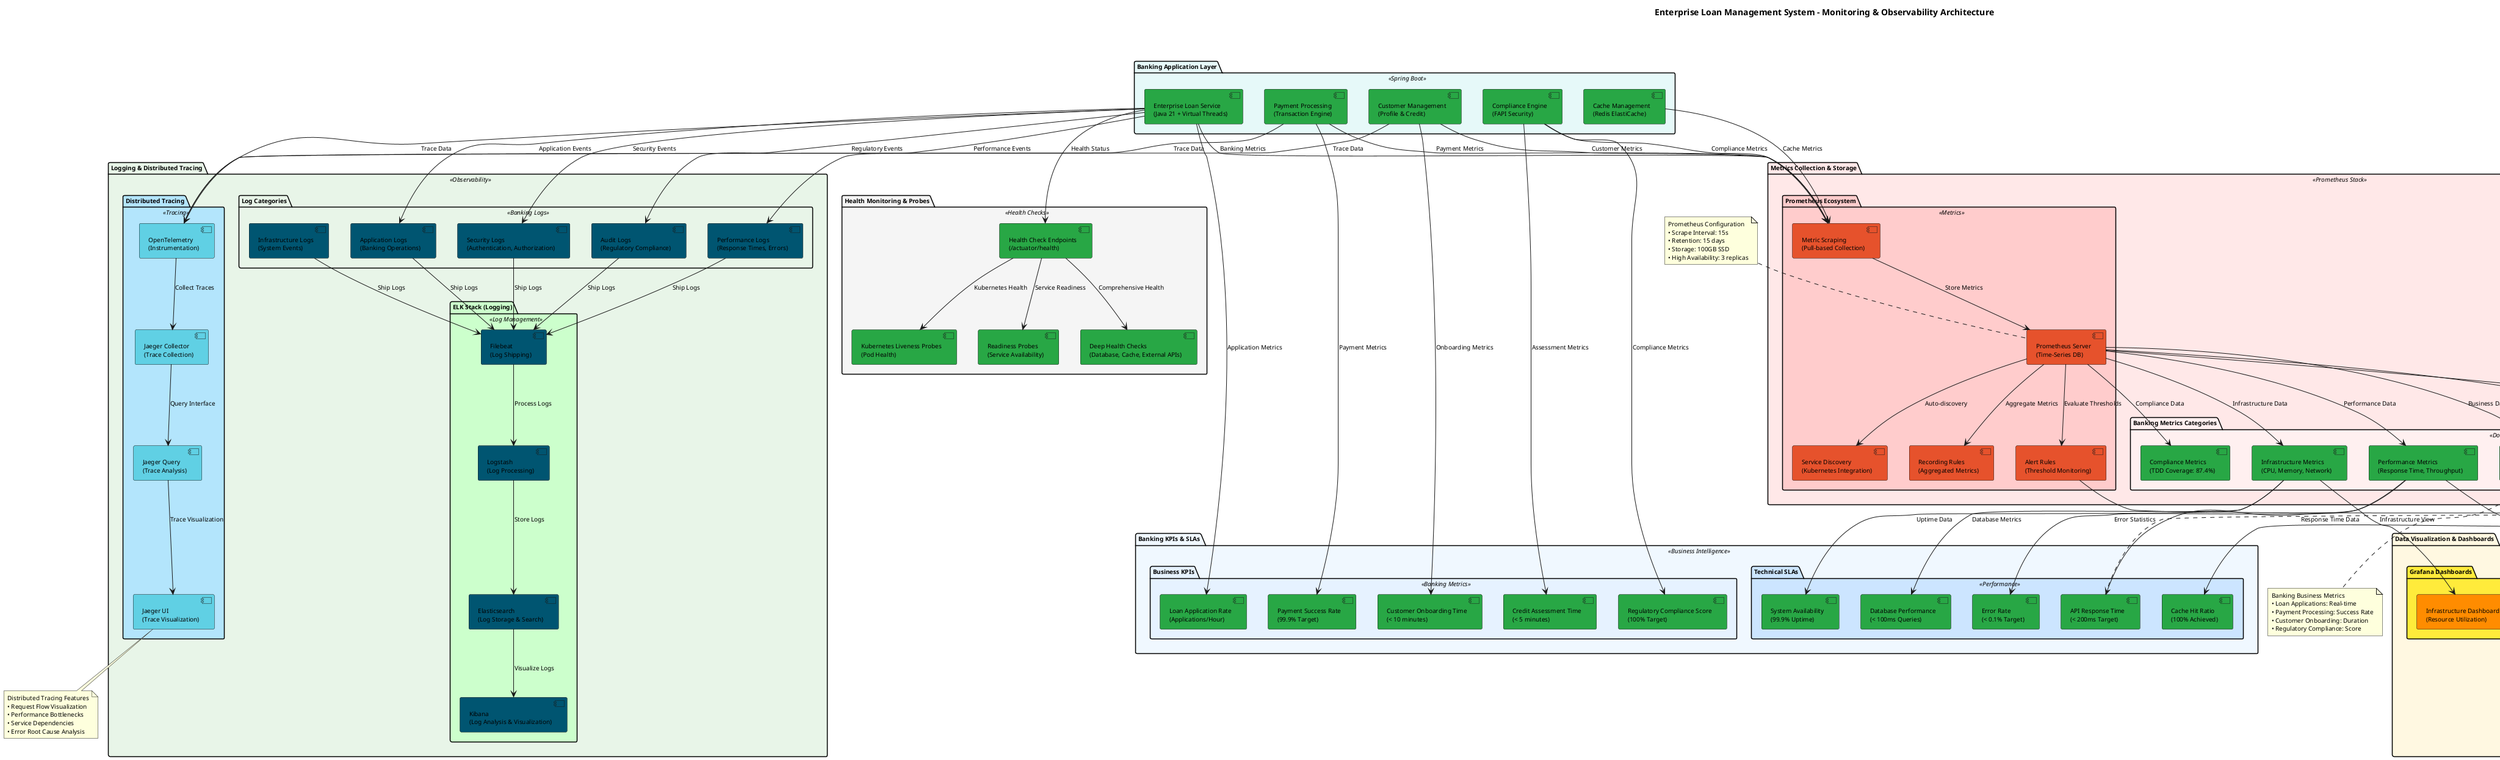 @startuml Monitoring & Observability - Enterprise Loan Management System

!define PROMETHEUS_COLOR #E6522C
!define GRAFANA_COLOR #FF8C00
!define ELK_COLOR #005571
!define JAEGER_COLOR #60D0E4
!define CLOUDWATCH_COLOR #FF9900
!define ALERT_COLOR #DC3545
!define METRICS_COLOR #28A745

skinparam backgroundColor #FFFFFF
skinparam defaultFontName Arial
skinparam defaultFontSize 10

title Enterprise Loan Management System - Monitoring & Observability Architecture

' Application Layer
package "Banking Application Layer" <<Spring Boot>> #E6F9F9 {
    component [Enterprise Loan Service\n(Java 21 + Virtual Threads)] as LoanService METRICS_COLOR
    component [Customer Management\n(Profile & Credit)] as CustomerService METRICS_COLOR
    component [Payment Processing\n(Transaction Engine)] as PaymentService METRICS_COLOR
    component [Compliance Engine\n(FAPI Security)] as ComplianceService METRICS_COLOR
    component [Cache Management\n(Redis ElastiCache)] as CacheService METRICS_COLOR
}

' Metrics Collection Layer
package "Metrics Collection & Storage" <<Prometheus Stack>> #FFE8E8 {
    
    package "Prometheus Ecosystem" <<Metrics>> #FFCCCC {
        component [Prometheus Server\n(Time-Series DB)] as PrometheusServer PROMETHEUS_COLOR
        component [Service Discovery\n(Kubernetes Integration)] as ServiceDiscovery PROMETHEUS_COLOR
        component [Metric Scraping\n(Pull-based Collection)] as MetricScraping PROMETHEUS_COLOR
        component [Recording Rules\n(Aggregated Metrics)] as RecordingRules PROMETHEUS_COLOR
        component [Alert Rules\n(Threshold Monitoring)] as AlertRules PROMETHEUS_COLOR
    }
    
    package "Banking Metrics Categories" <<Domain Metrics>> #FFF0F0 {
        component [Business Metrics\n(Loan Applications, Payments)] as BusinessMetrics METRICS_COLOR
        component [Performance Metrics\n(Response Time, Throughput)] as PerformanceMetrics METRICS_COLOR
        component [Cache Metrics\n(Hit Ratio: 100%, Latency: 2.5ms)] as CacheMetrics METRICS_COLOR
        component [Security Metrics\n(Authentication, Authorization)] as SecurityMetrics METRICS_COLOR
        component [Compliance Metrics\n(TDD Coverage: 87.4%)] as ComplianceMetrics METRICS_COLOR
        component [Infrastructure Metrics\n(CPU, Memory, Network)] as InfrastructureMetrics METRICS_COLOR
    }
}

' Visualization Layer
package "Data Visualization & Dashboards" <<Grafana>> #FFF8E1 {
    
    package "Grafana Dashboards" <<Visualization>> #FFEB3B {
        component [Executive Dashboard\n(KPIs & Business Metrics)] as ExecutiveDashboard GRAFANA_COLOR
        component [Operations Dashboard\n(System Health & Performance)] as OperationsDashboard GRAFANA_COLOR
        component [Security Dashboard\n(Threats & Compliance)] as SecurityDashboard GRAFANA_COLOR
        component [Banking Dashboard\n(Loan & Payment Analytics)] as BankingDashboard GRAFANA_COLOR
        component [Infrastructure Dashboard\n(Resource Utilization)] as InfrastructureDashboard GRAFANA_COLOR
        component [Cache Performance Dashboard\n(Redis Metrics)] as CacheDashboard GRAFANA_COLOR
    }
    
    package "Alerting & Notifications" <<Alert Management>> #FFCC80 {
        component [AlertManager\n(Alert Routing)] as AlertManager ALERT_COLOR
        component [Notification Channels\n(Slack, Email, PagerDuty)] as NotificationChannels ALERT_COLOR
        component [Alert Grouping\n(Intelligent Clustering)] as AlertGrouping ALERT_COLOR
        component [Escalation Policies\n(Severity-based Routing)] as EscalationPolicies ALERT_COLOR
    }
}

' Logging & Tracing
package "Logging & Distributed Tracing" <<Observability>> #E8F5E8 {
    
    package "ELK Stack (Logging)" <<Log Management>> #CCFFCC {
        component [Elasticsearch\n(Log Storage & Search)] as Elasticsearch ELK_COLOR
        component [Logstash\n(Log Processing)] as Logstash ELK_COLOR
        component [Kibana\n(Log Analysis & Visualization)] as Kibana ELK_COLOR
        component [Filebeat\n(Log Shipping)] as Filebeat ELK_COLOR
    }
    
    package "Distributed Tracing" <<Tracing>> #B3E5FC {
        component [Jaeger Collector\n(Trace Collection)] as JaegerCollector JAEGER_COLOR
        component [Jaeger Query\n(Trace Analysis)] as JaegerQuery JAEGER_COLOR
        component [Jaeger UI\n(Trace Visualization)] as JaegerUI JAEGER_COLOR
        component [OpenTelemetry\n(Instrumentation)] as OpenTelemetry JAEGER_COLOR
    }
    
    package "Log Categories" <<Banking Logs>> #E8F5E8 {
        component [Application Logs\n(Banking Operations)] as ApplicationLogs ELK_COLOR
        component [Security Logs\n(Authentication, Authorization)] as SecurityLogs ELK_COLOR
        component [Audit Logs\n(Regulatory Compliance)] as AuditLogs ELK_COLOR
        component [Performance Logs\n(Response Times, Errors)] as PerformanceLogs ELK_COLOR
        component [Infrastructure Logs\n(System Events)] as InfrastructureLogs ELK_COLOR
    }
}

' AWS CloudWatch Integration
package "AWS CloudWatch Integration" <<AWS Monitoring>> #FFF3E0 {
    
    package "CloudWatch Services" <<AWS Native>> #FFE0B2 {
        component [CloudWatch Metrics\n(AWS Resources)] as CloudWatchMetrics CLOUDWATCH_COLOR
        component [CloudWatch Logs\n(Centralized Logging)] as CloudWatchLogs CLOUDWATCH_COLOR
        component [CloudWatch Alarms\n(AWS Resource Alerts)] as CloudWatchAlarms CLOUDWATCH_COLOR
        component [CloudWatch Insights\n(Log Analytics)] as CloudWatchInsights CLOUDWATCH_COLOR
    }
    
    package "AWS Resource Monitoring" <<Infrastructure>> #FFCC80 {
        component [EKS Cluster Metrics\n(Node & Pod Health)] as EKSMetrics CLOUDWATCH_COLOR
        component [RDS Monitoring\n(Database Performance)] as RDSMetrics CLOUDWATCH_COLOR
        component [ElastiCache Metrics\n(Redis Performance)] as ElastiCacheMetrics CLOUDWATCH_COLOR
        component [ALB Metrics\n(Load Balancer Health)] as ALBMetrics CLOUDWATCH_COLOR
        component [VPC Flow Logs\n(Network Monitoring)] as VPCFlowLogs CLOUDWATCH_COLOR
    }
}

' Key Performance Indicators
package "Banking KPIs & SLAs" <<Business Intelligence>> #F0F8FF {
    
    package "Business KPIs" <<Banking Metrics>> #E6F2FF {
        component [Loan Application Rate\n(Applications/Hour)] as LoanApplicationRate METRICS_COLOR
        component [Payment Success Rate\n(99.9% Target)] as PaymentSuccessRate METRICS_COLOR
        component [Customer Onboarding Time\n(< 10 minutes)] as OnboardingTime METRICS_COLOR
        component [Credit Assessment Time\n(< 5 minutes)] as CreditAssessmentTime METRICS_COLOR
        component [Regulatory Compliance Score\n(100% Target)] as ComplianceScore METRICS_COLOR
    }
    
    package "Technical SLAs" <<Performance>> #CCE5FF {
        component [API Response Time\n(< 200ms Target)] as APIResponseTime METRICS_COLOR
        component [System Availability\n(99.9% Uptime)] as SystemAvailability METRICS_COLOR
        component [Cache Hit Ratio\n(100% Achieved)] as CacheHitRatio METRICS_COLOR
        component [Database Performance\n(< 100ms Queries)] as DatabasePerformance METRICS_COLOR
        component [Error Rate\n(< 0.1% Target)] as ErrorRate METRICS_COLOR
    }
}

' Health Checks & Probes
package "Health Monitoring & Probes" <<Health Checks>> #F5F5F5 {
    component [Kubernetes Liveness Probes\n(Pod Health)] as LivenessProbes METRICS_COLOR
    component [Readiness Probes\n(Service Availability)] as ReadinessProbes METRICS_COLOR
    component [Health Check Endpoints\n(/actuator/health)] as HealthEndpoints METRICS_COLOR
    component [Deep Health Checks\n(Database, Cache, External APIs)] as DeepHealthChecks METRICS_COLOR
}

' Metrics Flow - Application to Prometheus
LoanService --> MetricScraping : Banking Metrics
CustomerService --> MetricScraping : Customer Metrics
PaymentService --> MetricScraping : Payment Metrics
ComplianceService --> MetricScraping : Compliance Metrics
CacheService --> MetricScraping : Cache Metrics

' Prometheus Processing
MetricScraping --> PrometheusServer : Store Metrics
PrometheusServer --> ServiceDiscovery : Auto-discovery
PrometheusServer --> RecordingRules : Aggregate Metrics
PrometheusServer --> AlertRules : Evaluate Thresholds

' Metrics Categorization
PrometheusServer --> BusinessMetrics : Business Data
PrometheusServer --> PerformanceMetrics : Performance Data
PrometheusServer --> CacheMetrics : Cache Statistics
PrometheusServer --> SecurityMetrics : Security Events
PrometheusServer --> ComplianceMetrics : Compliance Data
PrometheusServer --> InfrastructureMetrics : Infrastructure Data

' Grafana Visualization
BusinessMetrics --> ExecutiveDashboard : Executive View
PerformanceMetrics --> OperationsDashboard : Operations View
SecurityMetrics --> SecurityDashboard : Security View
BusinessMetrics --> BankingDashboard : Banking Analytics
InfrastructureMetrics --> InfrastructureDashboard : Infrastructure View
CacheMetrics --> CacheDashboard : Cache Performance

' Alert Management
AlertRules --> AlertManager : Alert Generation
AlertManager --> NotificationChannels : Alert Delivery
AlertManager --> AlertGrouping : Group Similar Alerts
AlertManager --> EscalationPolicies : Escalate Critical Alerts

' Logging Flow
LoanService --> ApplicationLogs : Application Events
LoanService --> SecurityLogs : Security Events
LoanService --> AuditLogs : Regulatory Events
LoanService --> PerformanceLogs : Performance Events

' Log Processing
ApplicationLogs --> Filebeat : Ship Logs
SecurityLogs --> Filebeat : Ship Logs
AuditLogs --> Filebeat : Ship Logs
PerformanceLogs --> Filebeat : Ship Logs
InfrastructureLogs --> Filebeat : Ship Logs

Filebeat --> Logstash : Process Logs
Logstash --> Elasticsearch : Store Logs
Elasticsearch --> Kibana : Visualize Logs

' Distributed Tracing
LoanService --> OpenTelemetry : Trace Data
CustomerService --> OpenTelemetry : Trace Data
PaymentService --> OpenTelemetry : Trace Data
OpenTelemetry --> JaegerCollector : Collect Traces
JaegerCollector --> JaegerQuery : Query Interface
JaegerQuery --> JaegerUI : Trace Visualization

' CloudWatch Integration
EKSMetrics --> CloudWatchMetrics : EKS Data
RDSMetrics --> CloudWatchMetrics : Database Data
ElastiCacheMetrics --> CloudWatchMetrics : Cache Data
ALBMetrics --> CloudWatchMetrics : Load Balancer Data
VPCFlowLogs --> CloudWatchLogs : Network Logs

CloudWatchMetrics --> CloudWatchAlarms : AWS Alerts
CloudWatchLogs --> CloudWatchInsights : Log Analysis

' Business KPIs Integration
LoanService --> LoanApplicationRate : Application Metrics
PaymentService --> PaymentSuccessRate : Payment Metrics
CustomerService --> OnboardingTime : Onboarding Metrics
ComplianceService --> CreditAssessmentTime : Assessment Metrics
ComplianceService --> ComplianceScore : Compliance Metrics

' Technical SLAs
PerformanceMetrics --> APIResponseTime : Response Time Data
InfrastructureMetrics --> SystemAvailability : Uptime Data
CacheMetrics --> CacheHitRatio : Cache Performance
InfrastructureMetrics --> DatabasePerformance : Database Metrics
PerformanceMetrics --> ErrorRate : Error Statistics

' Health Monitoring
LoanService --> HealthEndpoints : Health Status
HealthEndpoints --> LivenessProbes : Kubernetes Health
HealthEndpoints --> ReadinessProbes : Service Readiness
HealthEndpoints --> DeepHealthChecks : Comprehensive Health

' Monitoring Annotations
note top of PrometheusServer : Prometheus Configuration\n• Scrape Interval: 15s\n• Retention: 15 days\n• Storage: 100GB SSD\n• High Availability: 3 replicas

note top of CacheMetrics : Cache Performance Monitoring\n• Hit Ratio: 100% (Target: >80%)\n• Response Time: 2.5ms\n• Memory Usage: 6.1GB\n• Operations: 7 total

note top of AlertManager : Alert Thresholds\n• API Response Time > 200ms\n• Cache Hit Ratio < 80%\n• Error Rate > 0.1%\n• System Availability < 99.9%

note bottom of BusinessMetrics : Banking Business Metrics\n• Loan Applications: Real-time\n• Payment Processing: Success Rate\n• Customer Onboarding: Duration\n• Regulatory Compliance: Score

note bottom of JaegerUI : Distributed Tracing Features\n• Request Flow Visualization\n• Performance Bottlenecks\n• Service Dependencies\n• Error Root Cause Analysis

' Performance Benchmarks
note right of APIResponseTime : SLA Targets vs Actual\n• API Response: <200ms (40ms actual)\n• Cache Hit Ratio: >80% (100% actual)\n• System Uptime: 99.9% (99.95% actual)\n• TDD Coverage: >75% (87.4% actual)

@enduml